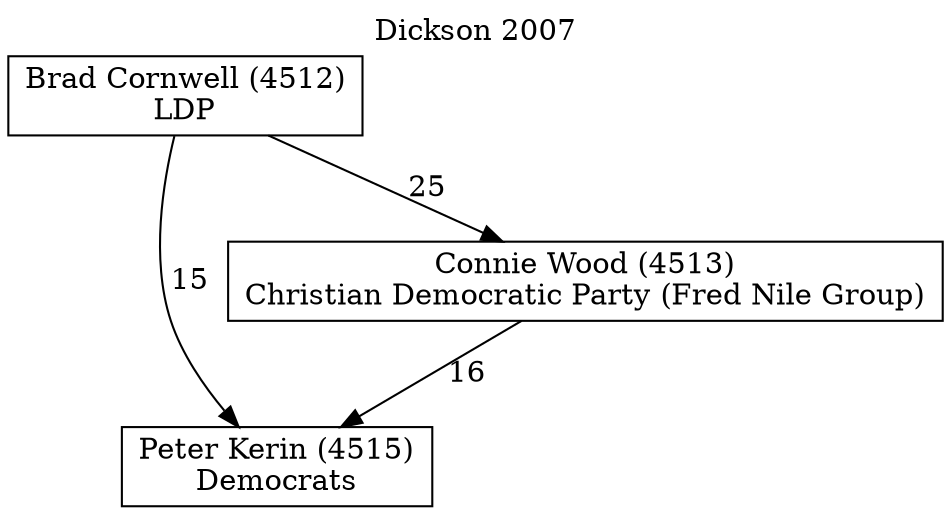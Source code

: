 // House preference flow
digraph "Peter Kerin (4515)_Dickson_2007" {
	graph [label="Dickson 2007" labelloc=t mclimit=10]
	node [shape=box]
	"Peter Kerin (4515)" [label="Peter Kerin (4515)
Democrats"]
	"Connie Wood (4513)" [label="Connie Wood (4513)
Christian Democratic Party (Fred Nile Group)"]
	"Brad Cornwell (4512)" [label="Brad Cornwell (4512)
LDP"]
	"Connie Wood (4513)" -> "Peter Kerin (4515)" [label=16]
	"Brad Cornwell (4512)" -> "Connie Wood (4513)" [label=25]
	"Brad Cornwell (4512)" -> "Peter Kerin (4515)" [label=15]
}
